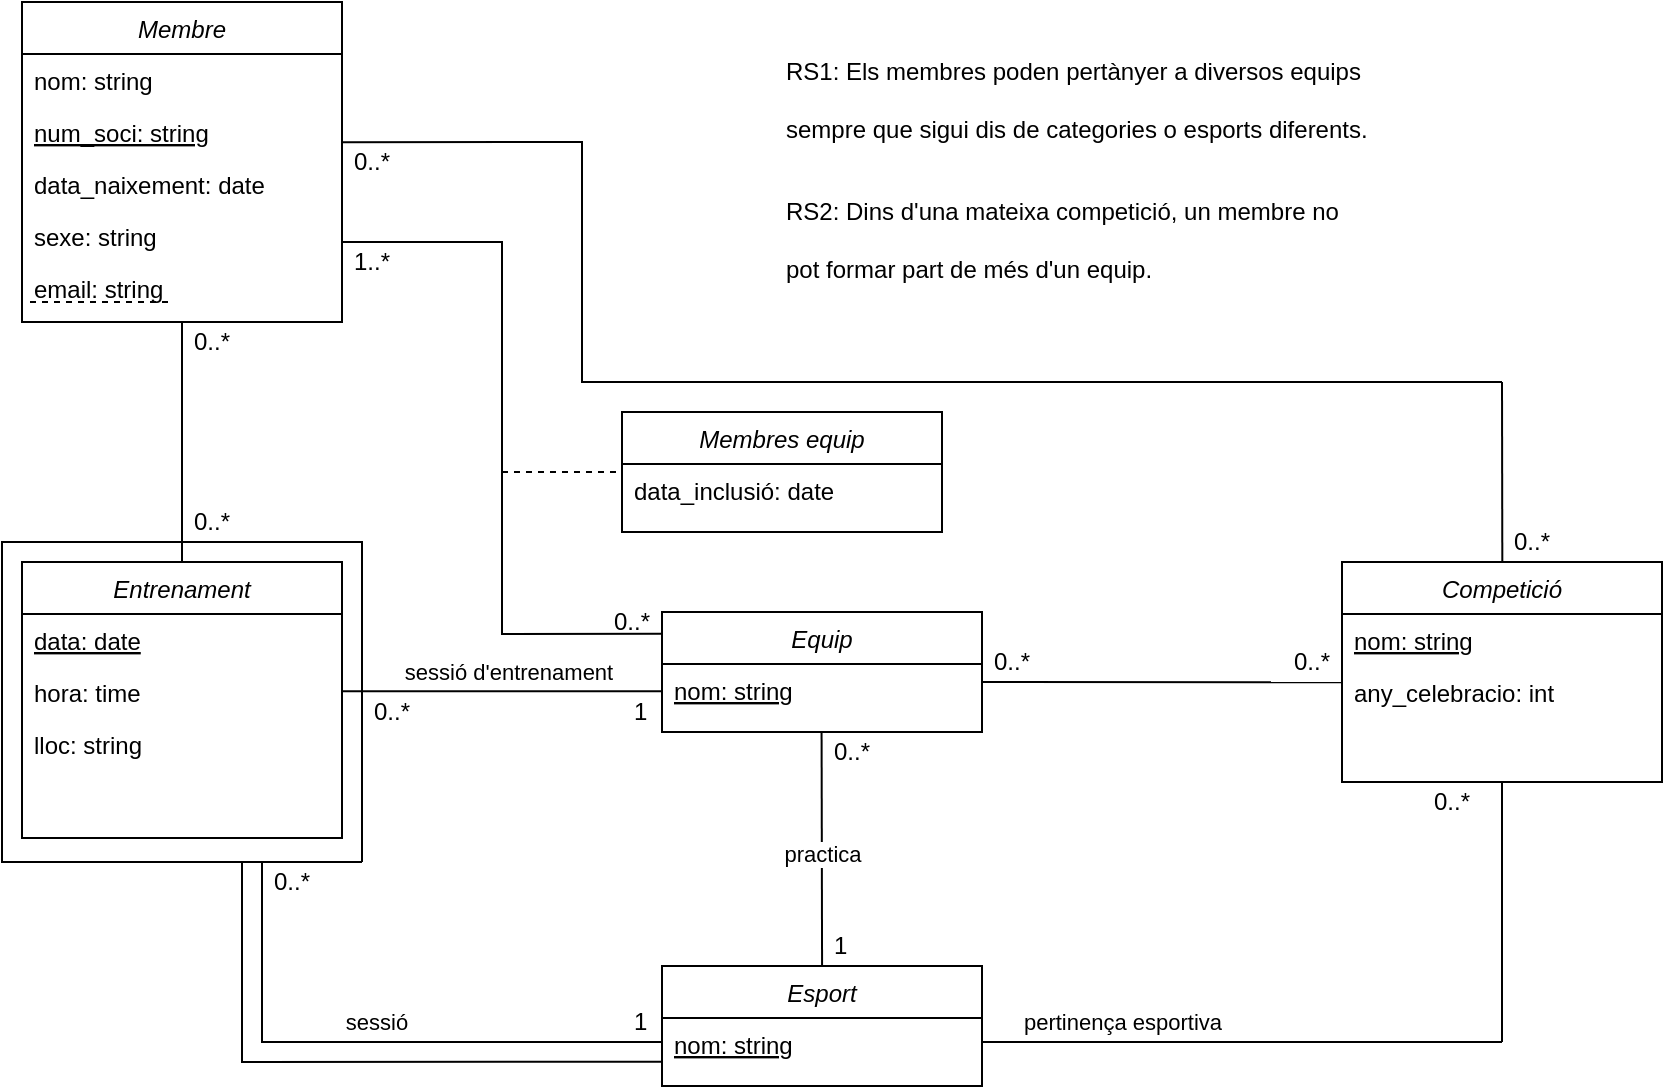 <mxfile version="24.5.2" type="device">
  <diagram id="C5RBs43oDa-KdzZeNtuy" name="Page-1">
    <mxGraphModel dx="54" dy="30" grid="1" gridSize="10" guides="1" tooltips="1" connect="1" arrows="1" fold="1" page="1" pageScale="1" pageWidth="827" pageHeight="1169" math="0" shadow="0">
      <root>
        <mxCell id="WIyWlLk6GJQsqaUBKTNV-0" />
        <mxCell id="WIyWlLk6GJQsqaUBKTNV-1" parent="WIyWlLk6GJQsqaUBKTNV-0" />
        <mxCell id="zkfFHV4jXpPFQw0GAbJ--0" value="Membre" style="swimlane;fontStyle=2;align=center;verticalAlign=top;childLayout=stackLayout;horizontal=1;startSize=26;horizontalStack=0;resizeParent=1;resizeLast=0;collapsible=1;marginBottom=0;rounded=0;shadow=0;strokeWidth=1;" parent="WIyWlLk6GJQsqaUBKTNV-1" vertex="1">
          <mxGeometry x="360" y="270" width="160" height="160" as="geometry">
            <mxRectangle x="230" y="140" width="160" height="26" as="alternateBounds" />
          </mxGeometry>
        </mxCell>
        <mxCell id="kkwjRGWmCYeU6r972mAe-5" value="nom: string" style="text;align=left;verticalAlign=top;spacingLeft=4;spacingRight=4;overflow=hidden;rotatable=0;points=[[0,0.5],[1,0.5]];portConstraint=eastwest;" parent="zkfFHV4jXpPFQw0GAbJ--0" vertex="1">
          <mxGeometry y="26" width="160" height="26" as="geometry" />
        </mxCell>
        <mxCell id="kkwjRGWmCYeU6r972mAe-64" value="num_soci: string" style="text;align=left;verticalAlign=top;spacingLeft=4;spacingRight=4;overflow=hidden;rotatable=0;points=[[0,0.5],[1,0.5]];portConstraint=eastwest;fontStyle=4" parent="zkfFHV4jXpPFQw0GAbJ--0" vertex="1">
          <mxGeometry y="52" width="160" height="26" as="geometry" />
        </mxCell>
        <mxCell id="kkwjRGWmCYeU6r972mAe-67" value="data_naixement: date" style="text;align=left;verticalAlign=top;spacingLeft=4;spacingRight=4;overflow=hidden;rotatable=0;points=[[0,0.5],[1,0.5]];portConstraint=eastwest;" parent="zkfFHV4jXpPFQw0GAbJ--0" vertex="1">
          <mxGeometry y="78" width="160" height="26" as="geometry" />
        </mxCell>
        <mxCell id="kkwjRGWmCYeU6r972mAe-66" value="sexe: string" style="text;align=left;verticalAlign=top;spacingLeft=4;spacingRight=4;overflow=hidden;rotatable=0;points=[[0,0.5],[1,0.5]];portConstraint=eastwest;" parent="zkfFHV4jXpPFQw0GAbJ--0" vertex="1">
          <mxGeometry y="104" width="160" height="26" as="geometry" />
        </mxCell>
        <mxCell id="kkwjRGWmCYeU6r972mAe-68" value="email: string" style="text;align=left;verticalAlign=top;spacingLeft=4;spacingRight=4;overflow=hidden;rotatable=0;points=[[0,0.5],[1,0.5]];portConstraint=eastwest;fontStyle=0" parent="zkfFHV4jXpPFQw0GAbJ--0" vertex="1">
          <mxGeometry y="130" width="160" height="26" as="geometry" />
        </mxCell>
        <mxCell id="vIg5aqYHhKaUK1Iz3nOp-7" value="" style="endArrow=none;dashed=1;html=1;rounded=0;exitX=0;exitY=0.769;exitDx=0;exitDy=0;exitPerimeter=0;" parent="zkfFHV4jXpPFQw0GAbJ--0" edge="1">
          <mxGeometry width="50" height="50" relative="1" as="geometry">
            <mxPoint x="4" y="150.004" as="sourcePoint" />
            <mxPoint x="74" y="150" as="targetPoint" />
            <Array as="points" />
          </mxGeometry>
        </mxCell>
        <mxCell id="kkwjRGWmCYeU6r972mAe-9" value="Equip" style="swimlane;fontStyle=2;align=center;verticalAlign=top;childLayout=stackLayout;horizontal=1;startSize=26;horizontalStack=0;resizeParent=1;resizeLast=0;collapsible=1;marginBottom=0;rounded=0;shadow=0;strokeWidth=1;" parent="WIyWlLk6GJQsqaUBKTNV-1" vertex="1">
          <mxGeometry x="680" y="575" width="160" height="60" as="geometry">
            <mxRectangle x="230" y="140" width="160" height="26" as="alternateBounds" />
          </mxGeometry>
        </mxCell>
        <mxCell id="kkwjRGWmCYeU6r972mAe-10" value="nom: string" style="text;align=left;verticalAlign=top;spacingLeft=4;spacingRight=4;overflow=hidden;rotatable=0;points=[[0,0.5],[1,0.5]];portConstraint=eastwest;fontStyle=4" parent="kkwjRGWmCYeU6r972mAe-9" vertex="1">
          <mxGeometry y="26" width="160" height="26" as="geometry" />
        </mxCell>
        <mxCell id="kkwjRGWmCYeU6r972mAe-19" value="Competició" style="swimlane;fontStyle=2;align=center;verticalAlign=top;childLayout=stackLayout;horizontal=1;startSize=26;horizontalStack=0;resizeParent=1;resizeLast=0;collapsible=1;marginBottom=0;rounded=0;shadow=0;strokeWidth=1;" parent="WIyWlLk6GJQsqaUBKTNV-1" vertex="1">
          <mxGeometry x="1020" y="550" width="160" height="110" as="geometry">
            <mxRectangle x="230" y="140" width="160" height="26" as="alternateBounds" />
          </mxGeometry>
        </mxCell>
        <mxCell id="kkwjRGWmCYeU6r972mAe-20" value="nom: string" style="text;align=left;verticalAlign=top;spacingLeft=4;spacingRight=4;overflow=hidden;rotatable=0;points=[[0,0.5],[1,0.5]];portConstraint=eastwest;fontStyle=4" parent="kkwjRGWmCYeU6r972mAe-19" vertex="1">
          <mxGeometry y="26" width="160" height="26" as="geometry" />
        </mxCell>
        <mxCell id="kkwjRGWmCYeU6r972mAe-76" value="any_celebracio: int" style="text;align=left;verticalAlign=top;spacingLeft=4;spacingRight=4;overflow=hidden;rotatable=0;points=[[0,0.5],[1,0.5]];portConstraint=eastwest;" parent="kkwjRGWmCYeU6r972mAe-19" vertex="1">
          <mxGeometry y="52" width="160" height="26" as="geometry" />
        </mxCell>
        <mxCell id="kkwjRGWmCYeU6r972mAe-46" value="Esport" style="swimlane;fontStyle=2;align=center;verticalAlign=top;childLayout=stackLayout;horizontal=1;startSize=26;horizontalStack=0;resizeParent=1;resizeLast=0;collapsible=1;marginBottom=0;rounded=0;shadow=0;strokeWidth=1;" parent="WIyWlLk6GJQsqaUBKTNV-1" vertex="1">
          <mxGeometry x="680" y="752" width="160" height="60" as="geometry">
            <mxRectangle x="230" y="140" width="160" height="26" as="alternateBounds" />
          </mxGeometry>
        </mxCell>
        <mxCell id="kkwjRGWmCYeU6r972mAe-47" value="nom: string" style="text;align=left;verticalAlign=top;spacingLeft=4;spacingRight=4;overflow=hidden;rotatable=0;points=[[0,0.5],[1,0.5]];portConstraint=eastwest;fontStyle=4" parent="kkwjRGWmCYeU6r972mAe-46" vertex="1">
          <mxGeometry y="26" width="160" height="24" as="geometry" />
        </mxCell>
        <mxCell id="kkwjRGWmCYeU6r972mAe-88" value="Membres equip" style="swimlane;fontStyle=2;align=center;verticalAlign=top;childLayout=stackLayout;horizontal=1;startSize=26;horizontalStack=0;resizeParent=1;resizeLast=0;collapsible=1;marginBottom=0;rounded=0;shadow=0;strokeWidth=1;" parent="WIyWlLk6GJQsqaUBKTNV-1" vertex="1">
          <mxGeometry x="660" y="475" width="160" height="60" as="geometry">
            <mxRectangle x="230" y="140" width="160" height="26" as="alternateBounds" />
          </mxGeometry>
        </mxCell>
        <mxCell id="kkwjRGWmCYeU6r972mAe-89" value="data_inclusió: date" style="text;align=left;verticalAlign=top;spacingLeft=4;spacingRight=4;overflow=hidden;rotatable=0;points=[[0,0.5],[1,0.5]];portConstraint=eastwest;fontStyle=0" parent="kkwjRGWmCYeU6r972mAe-88" vertex="1">
          <mxGeometry y="26" width="160" height="24" as="geometry" />
        </mxCell>
        <mxCell id="kkwjRGWmCYeU6r972mAe-95" value="" style="endArrow=none;html=1;rounded=0;entryX=0;entryY=0.182;entryDx=0;entryDy=0;exitX=-0.001;exitY=0.001;exitDx=0;exitDy=0;exitPerimeter=0;entryPerimeter=0;" parent="WIyWlLk6GJQsqaUBKTNV-1" source="kkwjRGWmCYeU6r972mAe-148" target="kkwjRGWmCYeU6r972mAe-9" edge="1">
          <mxGeometry relative="1" as="geometry">
            <mxPoint x="519.97" y="410.08" as="sourcePoint" />
            <mxPoint x="680" y="349.57" as="targetPoint" />
            <Array as="points">
              <mxPoint x="600" y="390" />
              <mxPoint x="600" y="586" />
            </Array>
          </mxGeometry>
        </mxCell>
        <mxCell id="kkwjRGWmCYeU6r972mAe-98" value="0..*" style="text;strokeColor=none;fillColor=none;align=left;verticalAlign=middle;spacingLeft=4;spacingRight=4;overflow=hidden;points=[[0,0.5],[1,0.5]];portConstraint=eastwest;rotatable=0;whiteSpace=wrap;html=1;" parent="WIyWlLk6GJQsqaUBKTNV-1" vertex="1">
          <mxGeometry x="650" y="570" width="30" height="20" as="geometry" />
        </mxCell>
        <mxCell id="kkwjRGWmCYeU6r972mAe-99" value="" style="endArrow=none;html=1;rounded=0;exitX=0.5;exitY=1;exitDx=0;exitDy=0;entryX=0.5;entryY=0;entryDx=0;entryDy=0;" parent="WIyWlLk6GJQsqaUBKTNV-1" source="zkfFHV4jXpPFQw0GAbJ--0" edge="1">
          <mxGeometry relative="1" as="geometry">
            <mxPoint x="440" y="499.57" as="sourcePoint" />
            <mxPoint x="440" y="550" as="targetPoint" />
          </mxGeometry>
        </mxCell>
        <mxCell id="kkwjRGWmCYeU6r972mAe-127" value="" style="endArrow=none;html=1;rounded=0;exitX=0.999;exitY=0.696;exitDx=0;exitDy=0;exitPerimeter=0;" parent="WIyWlLk6GJQsqaUBKTNV-1" source="kkwjRGWmCYeU6r972mAe-64" edge="1">
          <mxGeometry relative="1" as="geometry">
            <mxPoint x="520" y="370" as="sourcePoint" />
            <mxPoint x="1100" y="460" as="targetPoint" />
            <Array as="points">
              <mxPoint x="640" y="340" />
              <mxPoint x="640" y="460" />
            </Array>
          </mxGeometry>
        </mxCell>
        <mxCell id="kkwjRGWmCYeU6r972mAe-148" value="1..*" style="text;strokeColor=none;fillColor=none;align=left;verticalAlign=middle;spacingLeft=4;spacingRight=4;overflow=hidden;points=[[0,0.5],[1,0.5]];portConstraint=eastwest;rotatable=0;whiteSpace=wrap;html=1;" parent="WIyWlLk6GJQsqaUBKTNV-1" vertex="1">
          <mxGeometry x="520" y="390" width="30" height="20" as="geometry" />
        </mxCell>
        <mxCell id="kkwjRGWmCYeU6r972mAe-157" value="" style="endArrow=none;html=1;rounded=0;exitX=0.25;exitY=1;exitDx=0;exitDy=0;entryX=0.002;entryY=1.007;entryDx=0;entryDy=0;entryPerimeter=0;" parent="WIyWlLk6GJQsqaUBKTNV-1" edge="1" target="kkwjRGWmCYeU6r972mAe-161">
          <mxGeometry relative="1" as="geometry">
            <mxPoint x="759.79" y="634.57" as="sourcePoint" />
            <mxPoint x="759.79" y="749.57" as="targetPoint" />
          </mxGeometry>
        </mxCell>
        <mxCell id="kkwjRGWmCYeU6r972mAe-158" value="practica" style="edgeLabel;html=1;align=center;verticalAlign=middle;resizable=0;points=[];" parent="kkwjRGWmCYeU6r972mAe-157" vertex="1" connectable="0">
          <mxGeometry x="0.036" relative="1" as="geometry">
            <mxPoint as="offset" />
          </mxGeometry>
        </mxCell>
        <mxCell id="kkwjRGWmCYeU6r972mAe-159" value="0..*" style="text;strokeColor=none;fillColor=none;align=left;verticalAlign=middle;spacingLeft=4;spacingRight=4;overflow=hidden;points=[[0,0.5],[1,0.5]];portConstraint=eastwest;rotatable=0;whiteSpace=wrap;html=1;" parent="WIyWlLk6GJQsqaUBKTNV-1" vertex="1">
          <mxGeometry x="760" y="635" width="30" height="20" as="geometry" />
        </mxCell>
        <mxCell id="kkwjRGWmCYeU6r972mAe-161" value="1" style="text;strokeColor=none;fillColor=none;align=left;verticalAlign=middle;spacingLeft=4;spacingRight=4;overflow=hidden;points=[[0,0.5],[1,0.5]];portConstraint=eastwest;rotatable=0;whiteSpace=wrap;html=1;" parent="WIyWlLk6GJQsqaUBKTNV-1" vertex="1">
          <mxGeometry x="760" y="732" width="20" height="20" as="geometry" />
        </mxCell>
        <mxCell id="kkwjRGWmCYeU6r972mAe-162" value="Entrenament" style="swimlane;fontStyle=2;align=center;verticalAlign=top;childLayout=stackLayout;horizontal=1;startSize=26;horizontalStack=0;resizeParent=1;resizeLast=0;collapsible=1;marginBottom=0;rounded=0;shadow=0;strokeWidth=1;" parent="WIyWlLk6GJQsqaUBKTNV-1" vertex="1">
          <mxGeometry x="360" y="550" width="160" height="138" as="geometry">
            <mxRectangle x="230" y="140" width="160" height="26" as="alternateBounds" />
          </mxGeometry>
        </mxCell>
        <mxCell id="kkwjRGWmCYeU6r972mAe-163" value="data: date" style="text;align=left;verticalAlign=top;spacingLeft=4;spacingRight=4;overflow=hidden;rotatable=0;points=[[0,0.5],[1,0.5]];portConstraint=eastwest;fontStyle=4" parent="kkwjRGWmCYeU6r972mAe-162" vertex="1">
          <mxGeometry y="26" width="160" height="26" as="geometry" />
        </mxCell>
        <mxCell id="kkwjRGWmCYeU6r972mAe-164" value="hora: time" style="text;align=left;verticalAlign=top;spacingLeft=4;spacingRight=4;overflow=hidden;rotatable=0;points=[[0,0.5],[1,0.5]];portConstraint=eastwest;" parent="kkwjRGWmCYeU6r972mAe-162" vertex="1">
          <mxGeometry y="52" width="160" height="26" as="geometry" />
        </mxCell>
        <mxCell id="kkwjRGWmCYeU6r972mAe-165" value="lloc: string" style="text;align=left;verticalAlign=top;spacingLeft=4;spacingRight=4;overflow=hidden;rotatable=0;points=[[0,0.5],[1,0.5]];portConstraint=eastwest;" parent="kkwjRGWmCYeU6r972mAe-162" vertex="1">
          <mxGeometry y="78" width="160" height="26" as="geometry" />
        </mxCell>
        <mxCell id="kkwjRGWmCYeU6r972mAe-167" value="0..*" style="text;strokeColor=none;fillColor=none;align=left;verticalAlign=middle;spacingLeft=4;spacingRight=4;overflow=hidden;points=[[0,0.5],[1,0.5]];portConstraint=eastwest;rotatable=0;whiteSpace=wrap;html=1;" parent="WIyWlLk6GJQsqaUBKTNV-1" vertex="1">
          <mxGeometry x="440" y="520" width="30" height="20" as="geometry" />
        </mxCell>
        <mxCell id="kkwjRGWmCYeU6r972mAe-172" value="" style="endArrow=none;html=1;rounded=0;exitX=1;exitY=0.5;exitDx=0;exitDy=0;entryX=1;entryY=1.005;entryDx=0;entryDy=0;entryPerimeter=0;" parent="WIyWlLk6GJQsqaUBKTNV-1" target="kkwjRGWmCYeU6r972mAe-175" edge="1">
          <mxGeometry relative="1" as="geometry">
            <mxPoint x="840" y="610" as="sourcePoint" />
            <mxPoint x="960" y="610" as="targetPoint" />
          </mxGeometry>
        </mxCell>
        <mxCell id="kkwjRGWmCYeU6r972mAe-175" value="0..*" style="text;strokeColor=none;fillColor=none;align=left;verticalAlign=middle;spacingLeft=4;spacingRight=4;overflow=hidden;points=[[0,0.5],[1,0.5]];portConstraint=eastwest;rotatable=0;whiteSpace=wrap;html=1;" parent="WIyWlLk6GJQsqaUBKTNV-1" vertex="1">
          <mxGeometry x="990" y="590" width="30" height="20" as="geometry" />
        </mxCell>
        <mxCell id="kkwjRGWmCYeU6r972mAe-176" value="0..*" style="text;strokeColor=none;fillColor=none;align=left;verticalAlign=middle;spacingLeft=4;spacingRight=4;overflow=hidden;points=[[0,0.5],[1,0.5]];portConstraint=eastwest;rotatable=0;whiteSpace=wrap;html=1;" parent="WIyWlLk6GJQsqaUBKTNV-1" vertex="1">
          <mxGeometry x="840" y="590" width="30" height="20" as="geometry" />
        </mxCell>
        <mxCell id="kkwjRGWmCYeU6r972mAe-187" value="" style="endArrow=none;html=1;rounded=0;exitX=1;exitY=0.5;exitDx=0;exitDy=0;entryX=0;entryY=0.5;entryDx=0;entryDy=0;" parent="WIyWlLk6GJQsqaUBKTNV-1" edge="1">
          <mxGeometry relative="1" as="geometry">
            <mxPoint x="520" y="614.57" as="sourcePoint" />
            <mxPoint x="680" y="614.57" as="targetPoint" />
          </mxGeometry>
        </mxCell>
        <mxCell id="kkwjRGWmCYeU6r972mAe-188" value="sessió d&#39;entrenament" style="edgeLabel;html=1;align=center;verticalAlign=middle;resizable=0;points=[];" parent="kkwjRGWmCYeU6r972mAe-187" vertex="1" connectable="0">
          <mxGeometry x="0.036" relative="1" as="geometry">
            <mxPoint y="-10" as="offset" />
          </mxGeometry>
        </mxCell>
        <mxCell id="kkwjRGWmCYeU6r972mAe-189" value="1" style="text;strokeColor=none;fillColor=none;align=left;verticalAlign=middle;spacingLeft=4;spacingRight=4;overflow=hidden;points=[[0,0.5],[1,0.5]];portConstraint=eastwest;rotatable=0;whiteSpace=wrap;html=1;" parent="WIyWlLk6GJQsqaUBKTNV-1" vertex="1">
          <mxGeometry x="660" y="614.57" width="20" height="20" as="geometry" />
        </mxCell>
        <mxCell id="kkwjRGWmCYeU6r972mAe-190" value="0..*" style="text;strokeColor=none;fillColor=none;align=left;verticalAlign=middle;spacingLeft=4;spacingRight=4;overflow=hidden;points=[[0,0.5],[1,0.5]];portConstraint=eastwest;rotatable=0;whiteSpace=wrap;html=1;" parent="WIyWlLk6GJQsqaUBKTNV-1" vertex="1">
          <mxGeometry x="530" y="614.57" width="30" height="20" as="geometry" />
        </mxCell>
        <mxCell id="kkwjRGWmCYeU6r972mAe-199" value="0..*" style="text;strokeColor=none;fillColor=none;align=left;verticalAlign=middle;spacingLeft=4;spacingRight=4;overflow=hidden;points=[[0,0.5],[1,0.5]];portConstraint=eastwest;rotatable=0;whiteSpace=wrap;html=1;" parent="WIyWlLk6GJQsqaUBKTNV-1" vertex="1">
          <mxGeometry x="1060" y="660" width="30" height="20" as="geometry" />
        </mxCell>
        <mxCell id="kkwjRGWmCYeU6r972mAe-200" value="" style="endArrow=none;html=1;rounded=0;entryX=0.501;entryY=0.003;entryDx=0;entryDy=0;entryPerimeter=0;" parent="WIyWlLk6GJQsqaUBKTNV-1" target="kkwjRGWmCYeU6r972mAe-19" edge="1">
          <mxGeometry relative="1" as="geometry">
            <mxPoint x="1100" y="460" as="sourcePoint" />
            <mxPoint x="1099" y="552" as="targetPoint" />
          </mxGeometry>
        </mxCell>
        <mxCell id="kkwjRGWmCYeU6r972mAe-203" value="0..*" style="text;strokeColor=none;fillColor=none;align=left;verticalAlign=middle;spacingLeft=4;spacingRight=4;overflow=hidden;points=[[0,0.5],[1,0.5]];portConstraint=eastwest;rotatable=0;whiteSpace=wrap;html=1;" parent="WIyWlLk6GJQsqaUBKTNV-1" vertex="1">
          <mxGeometry x="1100" y="530" width="30" height="20" as="geometry" />
        </mxCell>
        <mxCell id="kkwjRGWmCYeU6r972mAe-205" value="0..*" style="text;strokeColor=none;fillColor=none;align=left;verticalAlign=middle;spacingLeft=4;spacingRight=4;overflow=hidden;points=[[0,0.5],[1,0.5]];portConstraint=eastwest;rotatable=0;whiteSpace=wrap;html=1;" parent="WIyWlLk6GJQsqaUBKTNV-1" vertex="1">
          <mxGeometry x="440" y="430" width="30" height="20" as="geometry" />
        </mxCell>
        <mxCell id="kkwjRGWmCYeU6r972mAe-211" value="" style="endArrow=none;html=1;rounded=0;entryX=0;entryY=0.5;entryDx=0;entryDy=0;" parent="WIyWlLk6GJQsqaUBKTNV-1" edge="1" target="kkwjRGWmCYeU6r972mAe-47">
          <mxGeometry relative="1" as="geometry">
            <mxPoint x="480" y="700" as="sourcePoint" />
            <mxPoint x="639" y="790" as="targetPoint" />
            <Array as="points">
              <mxPoint x="480" y="790" />
            </Array>
          </mxGeometry>
        </mxCell>
        <mxCell id="kkwjRGWmCYeU6r972mAe-212" value="sessió" style="edgeLabel;html=1;align=center;verticalAlign=middle;resizable=0;points=[];" parent="kkwjRGWmCYeU6r972mAe-211" vertex="1" connectable="0">
          <mxGeometry x="0.036" relative="1" as="geometry">
            <mxPoint x="-3" y="-10" as="offset" />
          </mxGeometry>
        </mxCell>
        <mxCell id="kkwjRGWmCYeU6r972mAe-213" value="1" style="text;strokeColor=none;fillColor=none;align=left;verticalAlign=middle;spacingLeft=4;spacingRight=4;overflow=hidden;points=[[0,0.5],[1,0.5]];portConstraint=eastwest;rotatable=0;whiteSpace=wrap;html=1;" parent="WIyWlLk6GJQsqaUBKTNV-1" vertex="1">
          <mxGeometry x="660" y="770" width="20" height="20" as="geometry" />
        </mxCell>
        <mxCell id="kkwjRGWmCYeU6r972mAe-214" value="0..*" style="text;strokeColor=none;fillColor=none;align=left;verticalAlign=middle;spacingLeft=4;spacingRight=4;overflow=hidden;points=[[0,0.5],[1,0.5]];portConstraint=eastwest;rotatable=0;whiteSpace=wrap;html=1;" parent="WIyWlLk6GJQsqaUBKTNV-1" vertex="1">
          <mxGeometry x="480" y="700" width="30" height="20" as="geometry" />
        </mxCell>
        <mxCell id="kkwjRGWmCYeU6r972mAe-215" value="" style="endArrow=none;dashed=1;html=1;rounded=0;entryX=0;entryY=0.168;entryDx=0;entryDy=0;entryPerimeter=0;" parent="WIyWlLk6GJQsqaUBKTNV-1" target="kkwjRGWmCYeU6r972mAe-89" edge="1">
          <mxGeometry width="50" height="50" relative="1" as="geometry">
            <mxPoint x="600" y="505" as="sourcePoint" />
            <mxPoint x="639.17" y="470" as="targetPoint" />
            <Array as="points" />
          </mxGeometry>
        </mxCell>
        <mxCell id="kkwjRGWmCYeU6r972mAe-220" value="&lt;font style=&quot;font-size: 12px; font-weight: normal;&quot;&gt;RS2: Dins d&#39;una mateixa competició, un membre no&lt;/font&gt;&lt;div&gt;&lt;font style=&quot;font-size: 12px; font-weight: normal;&quot;&gt;pot&amp;nbsp;&lt;/font&gt;&lt;span style=&quot;font-size: 12px; font-weight: normal; background-color: initial;&quot;&gt;formar part de més d&#39;un equip.&amp;nbsp;&lt;/span&gt;&lt;/div&gt;" style="text;strokeColor=none;fillColor=none;html=1;fontSize=24;fontStyle=1;verticalAlign=middle;align=left;" parent="WIyWlLk6GJQsqaUBKTNV-1" vertex="1">
          <mxGeometry x="740" y="365" width="320" height="40" as="geometry" />
        </mxCell>
        <mxCell id="X2Et9m6wvzvoWzsDcWKO-6" value="" style="endArrow=none;html=1;rounded=0;" parent="WIyWlLk6GJQsqaUBKTNV-1" edge="1">
          <mxGeometry width="50" height="50" relative="1" as="geometry">
            <mxPoint x="349.5" y="700" as="sourcePoint" />
            <mxPoint x="530" y="700" as="targetPoint" />
          </mxGeometry>
        </mxCell>
        <mxCell id="X2Et9m6wvzvoWzsDcWKO-7" value="" style="endArrow=none;html=1;rounded=0;" parent="WIyWlLk6GJQsqaUBKTNV-1" edge="1">
          <mxGeometry width="50" height="50" relative="1" as="geometry">
            <mxPoint x="349.5" y="540" as="sourcePoint" />
            <mxPoint x="530.5" y="540" as="targetPoint" />
          </mxGeometry>
        </mxCell>
        <mxCell id="X2Et9m6wvzvoWzsDcWKO-8" value="" style="endArrow=none;html=1;rounded=0;" parent="WIyWlLk6GJQsqaUBKTNV-1" edge="1">
          <mxGeometry width="50" height="50" relative="1" as="geometry">
            <mxPoint x="350" y="540" as="sourcePoint" />
            <mxPoint x="350" y="700" as="targetPoint" />
          </mxGeometry>
        </mxCell>
        <mxCell id="X2Et9m6wvzvoWzsDcWKO-9" value="" style="endArrow=none;html=1;rounded=0;" parent="WIyWlLk6GJQsqaUBKTNV-1" edge="1">
          <mxGeometry width="50" height="50" relative="1" as="geometry">
            <mxPoint x="530" y="540" as="sourcePoint" />
            <mxPoint x="530" y="700" as="targetPoint" />
          </mxGeometry>
        </mxCell>
        <mxCell id="X2Et9m6wvzvoWzsDcWKO-27" value="&lt;font style=&quot;font-size: 12px; font-weight: normal;&quot;&gt;RS1: Els membres poden pertànyer a diversos equips&amp;nbsp;&lt;/font&gt;&lt;div&gt;&lt;font style=&quot;font-size: 12px; font-weight: normal;&quot;&gt;sempre que sigui dis de categories o esports diferents.&lt;/font&gt;&lt;/div&gt;" style="text;strokeColor=none;fillColor=none;html=1;fontSize=24;fontStyle=1;verticalAlign=middle;align=left;" parent="WIyWlLk6GJQsqaUBKTNV-1" vertex="1">
          <mxGeometry x="740" y="295" width="320" height="40" as="geometry" />
        </mxCell>
        <mxCell id="X2Et9m6wvzvoWzsDcWKO-37" value="0..*" style="text;strokeColor=none;fillColor=none;align=left;verticalAlign=middle;spacingLeft=4;spacingRight=4;overflow=hidden;points=[[0,0.5],[1,0.5]];portConstraint=eastwest;rotatable=0;whiteSpace=wrap;html=1;" parent="WIyWlLk6GJQsqaUBKTNV-1" vertex="1">
          <mxGeometry x="520" y="340" width="30" height="20" as="geometry" />
        </mxCell>
        <mxCell id="vIg5aqYHhKaUK1Iz3nOp-5" value="" style="endArrow=none;html=1;rounded=0;entryX=0;entryY=0.91;entryDx=0;entryDy=0;entryPerimeter=0;" parent="WIyWlLk6GJQsqaUBKTNV-1" target="kkwjRGWmCYeU6r972mAe-47" edge="1">
          <mxGeometry relative="1" as="geometry">
            <mxPoint x="470" y="700" as="sourcePoint" />
            <mxPoint x="640" y="800" as="targetPoint" />
            <Array as="points">
              <mxPoint x="470" y="800" />
            </Array>
          </mxGeometry>
        </mxCell>
        <mxCell id="9C5xNlVRxST5ybSxbuZi-1" value="" style="endArrow=none;html=1;rounded=0;entryX=0.5;entryY=1;entryDx=0;entryDy=0;" parent="WIyWlLk6GJQsqaUBKTNV-1" target="kkwjRGWmCYeU6r972mAe-19" edge="1">
          <mxGeometry width="50" height="50" relative="1" as="geometry">
            <mxPoint x="1100" y="790" as="sourcePoint" />
            <mxPoint x="1070" y="790" as="targetPoint" />
          </mxGeometry>
        </mxCell>
        <mxCell id="9C5xNlVRxST5ybSxbuZi-2" value="" style="endArrow=none;html=1;rounded=0;exitX=1;exitY=0.5;exitDx=0;exitDy=0;" parent="WIyWlLk6GJQsqaUBKTNV-1" source="kkwjRGWmCYeU6r972mAe-47" edge="1">
          <mxGeometry width="50" height="50" relative="1" as="geometry">
            <mxPoint x="930" y="780" as="sourcePoint" />
            <mxPoint x="1100" y="790" as="targetPoint" />
          </mxGeometry>
        </mxCell>
        <mxCell id="9C5xNlVRxST5ybSxbuZi-3" value="pertinença esportiva" style="edgeLabel;html=1;align=center;verticalAlign=middle;resizable=0;points=[];" parent="WIyWlLk6GJQsqaUBKTNV-1" vertex="1" connectable="0">
          <mxGeometry x="910.001" y="780" as="geometry" />
        </mxCell>
      </root>
    </mxGraphModel>
  </diagram>
</mxfile>
